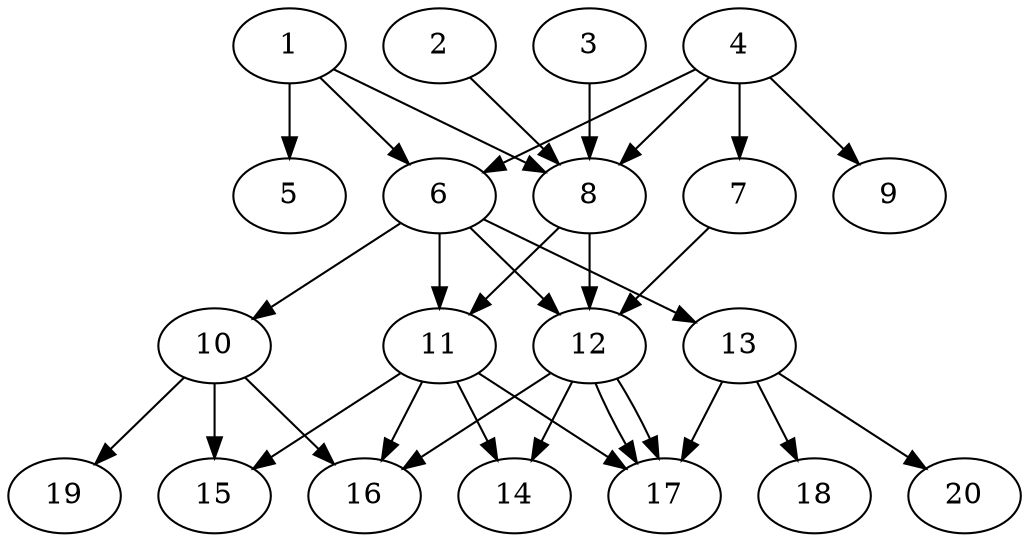 // DAG automatically generated by daggen at Tue Jul 23 14:34:08 2019
// ./daggen --dot -n 20 --ccr 0.5 --fat 0.7 --regular 0.5 --density 0.8 --mindata 5242880 --maxdata 52428800 
digraph G {
  1 [size="98535424", alpha="0.10", expect_size="49267712"] 
  1 -> 5 [size ="49267712"]
  1 -> 6 [size ="49267712"]
  1 -> 8 [size ="49267712"]
  2 [size="41431040", alpha="0.02", expect_size="20715520"] 
  2 -> 8 [size ="20715520"]
  3 [size="23242752", alpha="0.07", expect_size="11621376"] 
  3 -> 8 [size ="11621376"]
  4 [size="21321728", alpha="0.09", expect_size="10660864"] 
  4 -> 6 [size ="10660864"]
  4 -> 7 [size ="10660864"]
  4 -> 8 [size ="10660864"]
  4 -> 9 [size ="10660864"]
  5 [size="24899584", alpha="0.11", expect_size="12449792"] 
  6 [size="103489536", alpha="0.17", expect_size="51744768"] 
  6 -> 10 [size ="51744768"]
  6 -> 11 [size ="51744768"]
  6 -> 12 [size ="51744768"]
  6 -> 13 [size ="51744768"]
  7 [size="19318784", alpha="0.08", expect_size="9659392"] 
  7 -> 12 [size ="9659392"]
  8 [size="63381504", alpha="0.10", expect_size="31690752"] 
  8 -> 11 [size ="31690752"]
  8 -> 12 [size ="31690752"]
  9 [size="96419840", alpha="0.15", expect_size="48209920"] 
  10 [size="10551296", alpha="0.16", expect_size="5275648"] 
  10 -> 15 [size ="5275648"]
  10 -> 16 [size ="5275648"]
  10 -> 19 [size ="5275648"]
  11 [size="92073984", alpha="0.02", expect_size="46036992"] 
  11 -> 14 [size ="46036992"]
  11 -> 15 [size ="46036992"]
  11 -> 16 [size ="46036992"]
  11 -> 17 [size ="46036992"]
  12 [size="44197888", alpha="0.18", expect_size="22098944"] 
  12 -> 14 [size ="22098944"]
  12 -> 16 [size ="22098944"]
  12 -> 17 [size ="22098944"]
  12 -> 17 [size ="22098944"]
  13 [size="52260864", alpha="0.01", expect_size="26130432"] 
  13 -> 17 [size ="26130432"]
  13 -> 18 [size ="26130432"]
  13 -> 20 [size ="26130432"]
  14 [size="87574528", alpha="0.07", expect_size="43787264"] 
  15 [size="34039808", alpha="0.20", expect_size="17019904"] 
  16 [size="83707904", alpha="0.03", expect_size="41853952"] 
  17 [size="67203072", alpha="0.05", expect_size="33601536"] 
  18 [size="10946560", alpha="0.05", expect_size="5473280"] 
  19 [size="56608768", alpha="0.01", expect_size="28304384"] 
  20 [size="31641600", alpha="0.02", expect_size="15820800"] 
}
